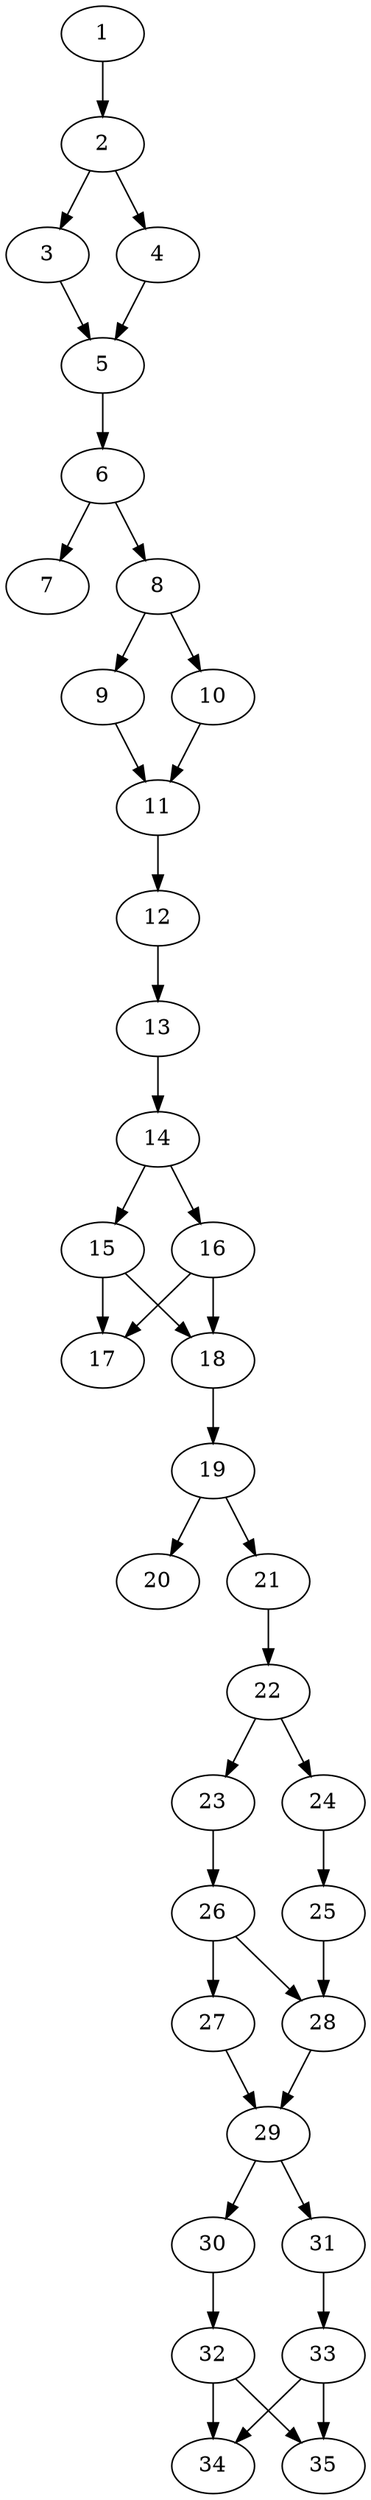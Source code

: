 // DAG automatically generated by daggen at Thu Oct  3 14:05:38 2019
// ./daggen --dot -n 35 --ccr 0.5 --fat 0.3 --regular 0.7 --density 0.7 --mindata 5242880 --maxdata 52428800 
digraph G {
  1 [size="55275520", alpha="0.05", expect_size="27637760"] 
  1 -> 2 [size ="27637760"]
  2 [size="63076352", alpha="0.05", expect_size="31538176"] 
  2 -> 3 [size ="31538176"]
  2 -> 4 [size ="31538176"]
  3 [size="72939520", alpha="0.05", expect_size="36469760"] 
  3 -> 5 [size ="36469760"]
  4 [size="91682816", alpha="0.12", expect_size="45841408"] 
  4 -> 5 [size ="45841408"]
  5 [size="25485312", alpha="0.06", expect_size="12742656"] 
  5 -> 6 [size ="12742656"]
  6 [size="28631040", alpha="0.07", expect_size="14315520"] 
  6 -> 7 [size ="14315520"]
  6 -> 8 [size ="14315520"]
  7 [size="28792832", alpha="0.18", expect_size="14396416"] 
  8 [size="57587712", alpha="0.19", expect_size="28793856"] 
  8 -> 9 [size ="28793856"]
  8 -> 10 [size ="28793856"]
  9 [size="19918848", alpha="0.16", expect_size="9959424"] 
  9 -> 11 [size ="9959424"]
  10 [size="21211136", alpha="0.11", expect_size="10605568"] 
  10 -> 11 [size ="10605568"]
  11 [size="94689280", alpha="0.10", expect_size="47344640"] 
  11 -> 12 [size ="47344640"]
  12 [size="25563136", alpha="0.09", expect_size="12781568"] 
  12 -> 13 [size ="12781568"]
  13 [size="47845376", alpha="0.00", expect_size="23922688"] 
  13 -> 14 [size ="23922688"]
  14 [size="73478144", alpha="0.02", expect_size="36739072"] 
  14 -> 15 [size ="36739072"]
  14 -> 16 [size ="36739072"]
  15 [size="34131968", alpha="0.18", expect_size="17065984"] 
  15 -> 17 [size ="17065984"]
  15 -> 18 [size ="17065984"]
  16 [size="62867456", alpha="0.18", expect_size="31433728"] 
  16 -> 17 [size ="31433728"]
  16 -> 18 [size ="31433728"]
  17 [size="95852544", alpha="0.18", expect_size="47926272"] 
  18 [size="88406016", alpha="0.10", expect_size="44203008"] 
  18 -> 19 [size ="44203008"]
  19 [size="86007808", alpha="0.16", expect_size="43003904"] 
  19 -> 20 [size ="43003904"]
  19 -> 21 [size ="43003904"]
  20 [size="64864256", alpha="0.12", expect_size="32432128"] 
  21 [size="22863872", alpha="0.18", expect_size="11431936"] 
  21 -> 22 [size ="11431936"]
  22 [size="69052416", alpha="0.15", expect_size="34526208"] 
  22 -> 23 [size ="34526208"]
  22 -> 24 [size ="34526208"]
  23 [size="18116608", alpha="0.05", expect_size="9058304"] 
  23 -> 26 [size ="9058304"]
  24 [size="20004864", alpha="0.12", expect_size="10002432"] 
  24 -> 25 [size ="10002432"]
  25 [size="27699200", alpha="0.03", expect_size="13849600"] 
  25 -> 28 [size ="13849600"]
  26 [size="16283648", alpha="0.17", expect_size="8141824"] 
  26 -> 27 [size ="8141824"]
  26 -> 28 [size ="8141824"]
  27 [size="101881856", alpha="0.16", expect_size="50940928"] 
  27 -> 29 [size ="50940928"]
  28 [size="91297792", alpha="0.04", expect_size="45648896"] 
  28 -> 29 [size ="45648896"]
  29 [size="42508288", alpha="0.14", expect_size="21254144"] 
  29 -> 30 [size ="21254144"]
  29 -> 31 [size ="21254144"]
  30 [size="21946368", alpha="0.07", expect_size="10973184"] 
  30 -> 32 [size ="10973184"]
  31 [size="78446592", alpha="0.17", expect_size="39223296"] 
  31 -> 33 [size ="39223296"]
  32 [size="68052992", alpha="0.11", expect_size="34026496"] 
  32 -> 34 [size ="34026496"]
  32 -> 35 [size ="34026496"]
  33 [size="43360256", alpha="0.12", expect_size="21680128"] 
  33 -> 34 [size ="21680128"]
  33 -> 35 [size ="21680128"]
  34 [size="66822144", alpha="0.07", expect_size="33411072"] 
  35 [size="30892032", alpha="0.07", expect_size="15446016"] 
}
